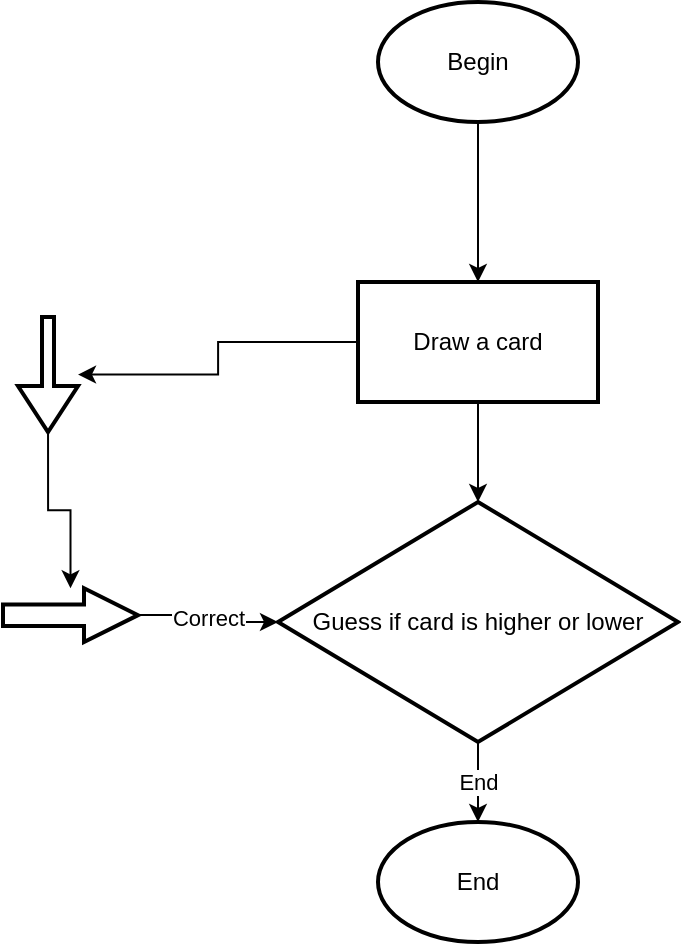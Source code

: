 <mxfile version="24.7.17">
  <diagram name="Page-1" id="pF5r6d8pV2lyjZ7vTq8y">
    <mxGraphModel dx="1426" dy="783" grid="1" gridSize="10" guides="1" tooltips="1" connect="1" arrows="1" fold="1" page="1" pageScale="1" pageWidth="827" pageHeight="1169" math="0" shadow="0">
      <root>
        <mxCell id="0" />
        <mxCell id="1" parent="0" />
        <mxCell id="G6tN2OC_qW5iVHgDtbus-44" value="" style="edgeStyle=orthogonalEdgeStyle;rounded=0;orthogonalLoop=1;jettySize=auto;html=1;" edge="1" parent="1" source="G6tN2OC_qW5iVHgDtbus-42" target="G6tN2OC_qW5iVHgDtbus-43">
          <mxGeometry relative="1" as="geometry" />
        </mxCell>
        <mxCell id="G6tN2OC_qW5iVHgDtbus-42" value="Begin" style="strokeWidth=2;html=1;shape=mxgraph.flowchart.start_1;whiteSpace=wrap;" vertex="1" parent="1">
          <mxGeometry x="260" y="20" width="100" height="60" as="geometry" />
        </mxCell>
        <mxCell id="G6tN2OC_qW5iVHgDtbus-46" value="" style="edgeStyle=orthogonalEdgeStyle;rounded=0;orthogonalLoop=1;jettySize=auto;html=1;" edge="1" parent="1" source="G6tN2OC_qW5iVHgDtbus-43" target="G6tN2OC_qW5iVHgDtbus-45">
          <mxGeometry relative="1" as="geometry" />
        </mxCell>
        <mxCell id="G6tN2OC_qW5iVHgDtbus-54" value="" style="edgeStyle=orthogonalEdgeStyle;rounded=0;orthogonalLoop=1;jettySize=auto;html=1;" edge="1" parent="1" source="G6tN2OC_qW5iVHgDtbus-43" target="G6tN2OC_qW5iVHgDtbus-53">
          <mxGeometry relative="1" as="geometry" />
        </mxCell>
        <mxCell id="G6tN2OC_qW5iVHgDtbus-43" value="Draw a card" style="whiteSpace=wrap;html=1;strokeWidth=2;" vertex="1" parent="1">
          <mxGeometry x="250" y="160" width="120" height="60" as="geometry" />
        </mxCell>
        <mxCell id="G6tN2OC_qW5iVHgDtbus-48" value="End" style="edgeStyle=orthogonalEdgeStyle;rounded=0;orthogonalLoop=1;jettySize=auto;html=1;" edge="1" parent="1" source="G6tN2OC_qW5iVHgDtbus-45" target="G6tN2OC_qW5iVHgDtbus-47">
          <mxGeometry relative="1" as="geometry" />
        </mxCell>
        <mxCell id="G6tN2OC_qW5iVHgDtbus-45" value="Guess if card is higher or lower" style="rhombus;whiteSpace=wrap;html=1;strokeWidth=2;" vertex="1" parent="1">
          <mxGeometry x="210" y="270" width="200" height="120" as="geometry" />
        </mxCell>
        <mxCell id="G6tN2OC_qW5iVHgDtbus-47" value="End" style="strokeWidth=2;html=1;shape=mxgraph.flowchart.start_1;whiteSpace=wrap;" vertex="1" parent="1">
          <mxGeometry x="260" y="430" width="100" height="60" as="geometry" />
        </mxCell>
        <mxCell id="G6tN2OC_qW5iVHgDtbus-56" value="" style="edgeStyle=orthogonalEdgeStyle;rounded=0;orthogonalLoop=1;jettySize=auto;html=1;" edge="1" parent="1" source="G6tN2OC_qW5iVHgDtbus-53" target="G6tN2OC_qW5iVHgDtbus-55">
          <mxGeometry relative="1" as="geometry" />
        </mxCell>
        <mxCell id="G6tN2OC_qW5iVHgDtbus-53" value="" style="shape=singleArrow;whiteSpace=wrap;html=1;arrowWidth=0.2;arrowSize=0.4;strokeWidth=2;rotation=90;" vertex="1" parent="1">
          <mxGeometry x="66.25" y="191.25" width="57.5" height="30" as="geometry" />
        </mxCell>
        <mxCell id="G6tN2OC_qW5iVHgDtbus-57" value="Correct" style="edgeStyle=orthogonalEdgeStyle;rounded=0;orthogonalLoop=1;jettySize=auto;html=1;" edge="1" parent="1" source="G6tN2OC_qW5iVHgDtbus-55" target="G6tN2OC_qW5iVHgDtbus-45">
          <mxGeometry relative="1" as="geometry" />
        </mxCell>
        <mxCell id="G6tN2OC_qW5iVHgDtbus-55" value="" style="shape=singleArrow;whiteSpace=wrap;html=1;arrowWidth=0.4;arrowSize=0.4;strokeWidth=2;" vertex="1" parent="1">
          <mxGeometry x="72.5" y="313.13" width="67.5" height="26.87" as="geometry" />
        </mxCell>
      </root>
    </mxGraphModel>
  </diagram>
</mxfile>

